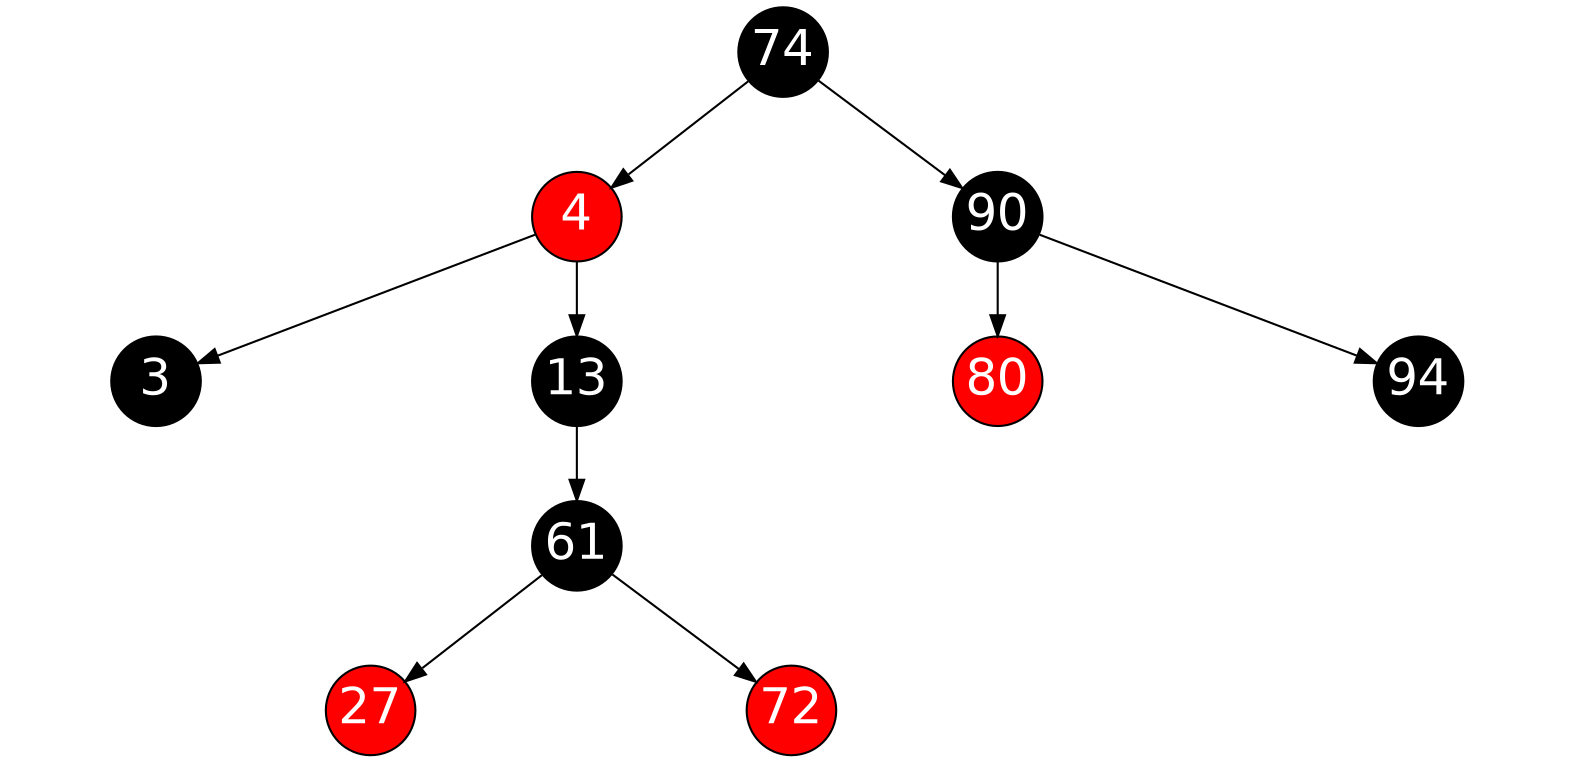 digraph G {
	graph [ratio=.48];
	node [style=filled, color=black, shape=circle, width=.6 
		fontname=Helvetica, fontweight=bold, fontcolor=white, 
		fontsize=24, fixedsize=true];
	

  3, 4, 13, 27, 61, 72, 80, 90, 94;

  4, 27, 72, 80	
	[fillcolor=red];

4 -> 3; 
74 -> 4; 
4 -> 13; 
61 -> 27; 
13 -> 61; 
61 -> 72; 
90 -> 80; 
74 -> 90; 
90 -> 94; 

}